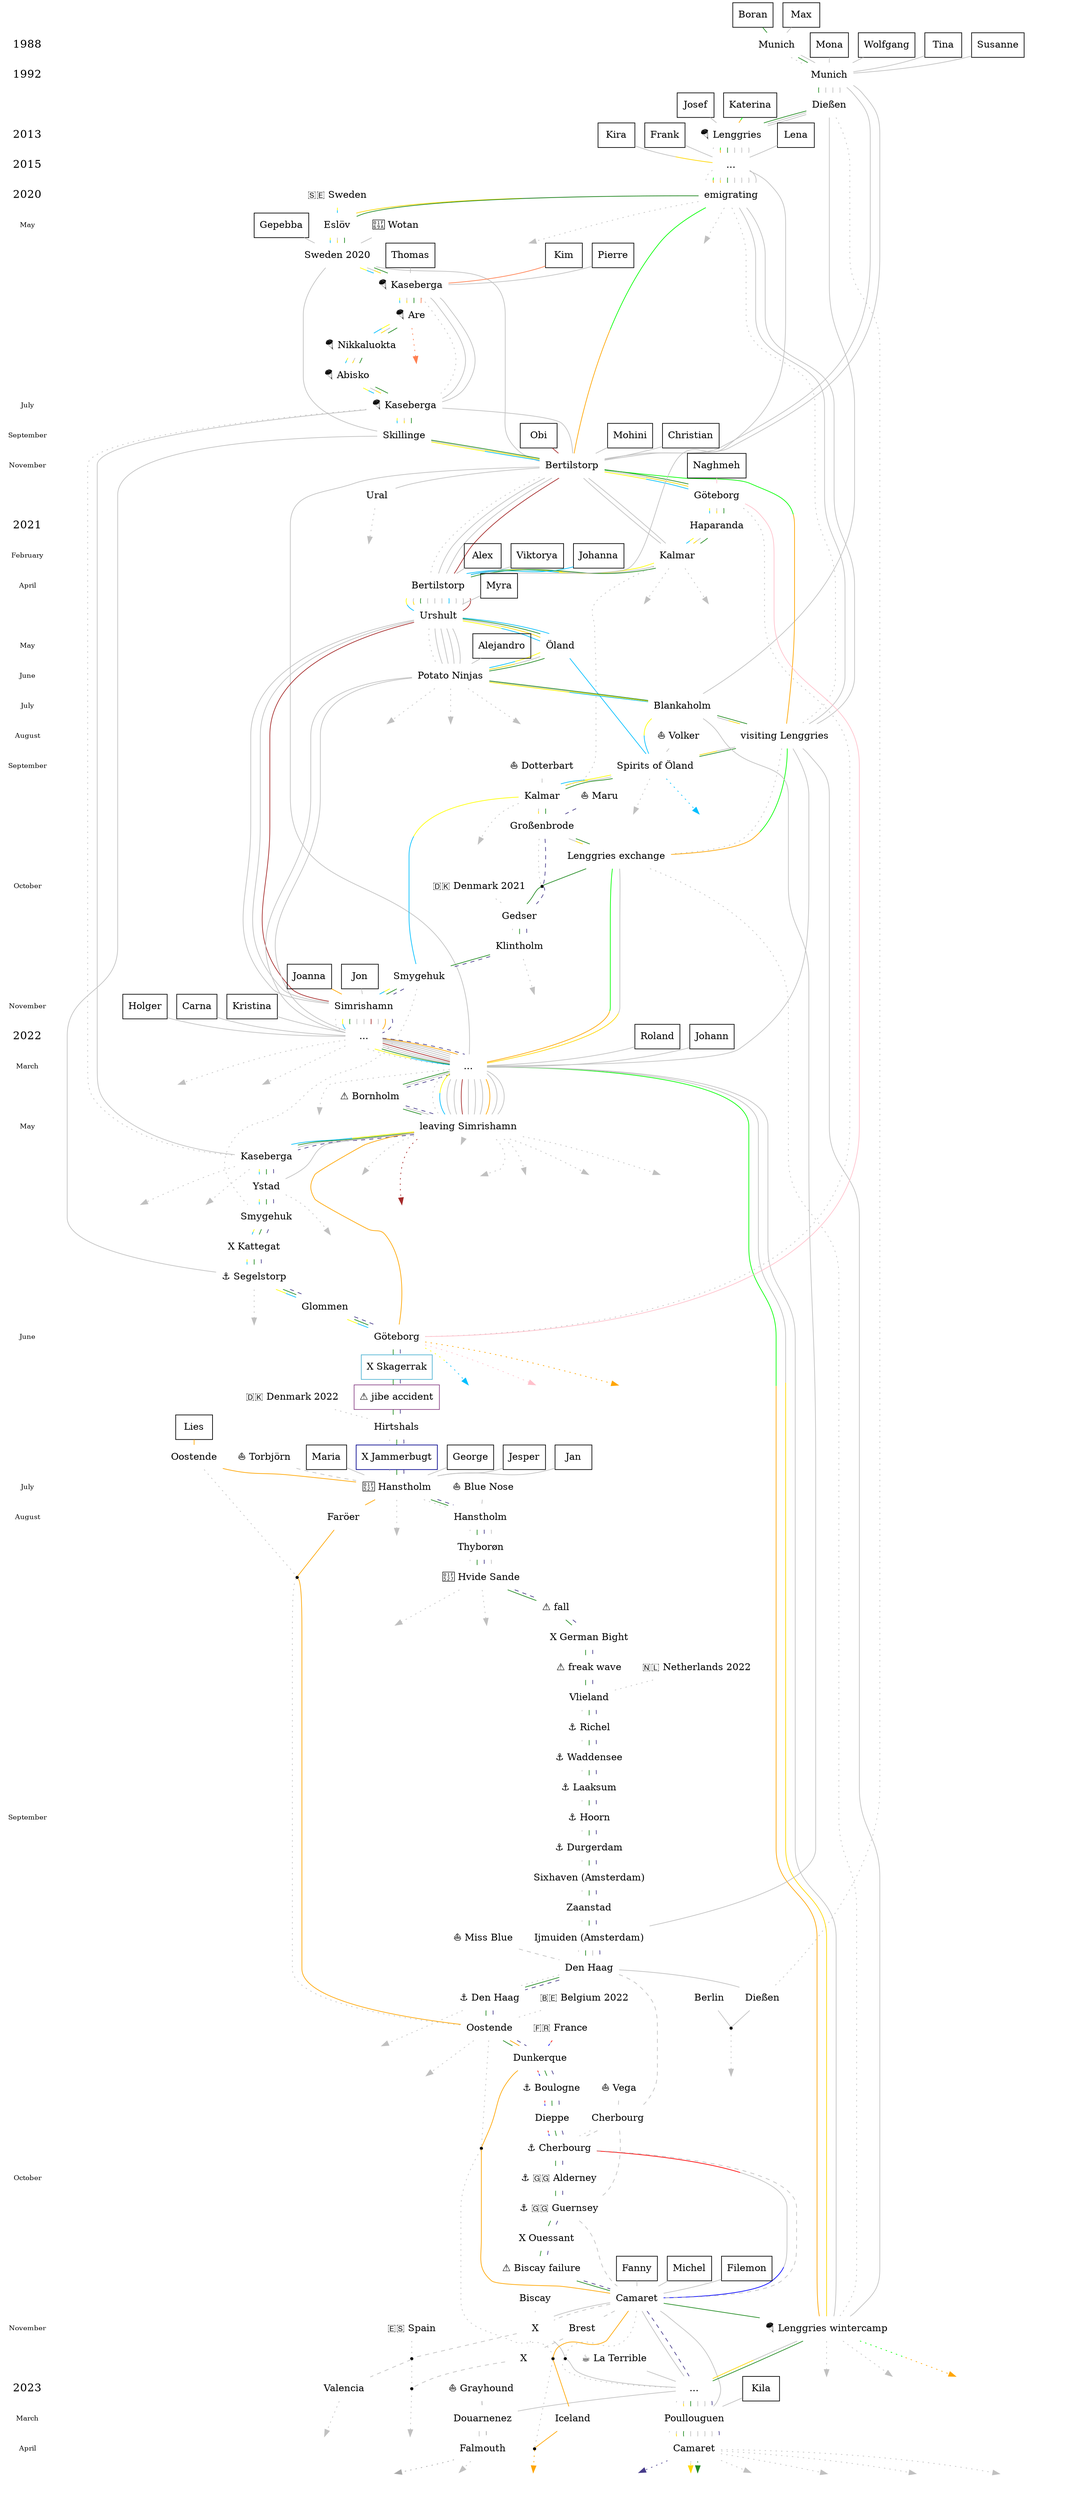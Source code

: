 digraph <Timelines> {

ranksep=0.1
nodesep=0.2
node [shape=none tooltip=""]

#
# Time
#
{
node [fontsize=10]
{ node [ label=February  ] <2021_02> }
{ node [ label=March     ] <2022_03> <2023_03> }
{ node [ label=April     ] <2021_04> <2023_04> }
{ node [ label=May       ] <2020_05> <2021_05> <2022_05> }
{ node [ label=June      ] <2021_06> <2022_06> }
{ node [ label=July      ] <2020_07> <2021_07> <2022_07> }
{ node [ label=August    ] <2021_08> <2022_08> }
{ node [ label=September ] <2020_09> <2021_09> <2022_09> }
{ node [ label=October   ] <2021_10> <2022_10> }
{ node [ label=November  ] <2020_11> <2021_11> <2022_11> }
edge [style=invis]
node[fontsize=16]
1988 -> 1992 -> 2013 -> 2015 
-> 2020 ->                                 <2020_05>->           <2020_07>->           <2020_09>->           <2020_11>
-> 2021 -><2021_02>->           <2021_04>-><2021_05>-><2021_06>-><2021_07>-><2021_08>-><2021_09>-><2021_10>-><2021_11>
-> 2022 ->           <2022_03>->           <2022_05>-><2022_06>-><2022_07>-><2022_08>-><2022_09>-><2022_10>-><2022_11> 
-> 2023 ->           <2023_03>-><2023_04>
}

#
# Events (Time+Space intersections) with labels (other than their ID) or tooltips
#

len_2020_05 [ label="emigrating" ]
Are [ label="🪂 Are" ]
Nikkaluokta [ label="🪂 Nikkaluokta" ]
Abisko [ label="🪂 Abisko" ]
{ node [ label="🪂 Kaseberga" class=global_type_Kaseberga ] kase_2020_05 kase_2020_07 }

öland_2021_05 [label=Öland]
öland_2021_09 [label="Spirits of Öland"]

segelstorp_2022 [label="⚓ Segelstorp"]
hvide_sande_2022 [label="Hvide Sande"]
ams_2022 [label=Amsterdam]
scheveningen_2022 [label="Den Haag"]

camaret_2023_01 [label="returning to Camaret" tooltip="returning to Camaret with Kira by car"]
doua_2023_03 [label=Douarnenez]
falmouth_2023_04 [label=Falmouth]
valencia_2023 [label=Valencia]

{ node [ label=X ] # crossings
  biscay_2022_12 biscay_2023_04 }

{ # tiny events
node [ shape=point ] 
grobro_2021_11
susanne_berlin_2023 camaret_2022_12
spain_2022_12 
spain_2023_04
}

Bornholm [label="⚠️ Bornholm" tooltip="trip to Bornholm with Carna at good wind, when a lot of water entered the hull through ventilation holes and hatches"]

kase_2022 [label=Kaseberga]
segelstorp_2022 [label="⚓ Segelstorp"]
Kattegat [label="X Kattegat" tooltip="crossing the Kattegat between Sweden and Denmark, over night at good wind"]

Skagerrak [label="X Skagerrak" tooltip="crossing the Skagerrak from Sweden to Denmark, over night, with easy wind: pleasant" fillcolor=3 color=6 colorscheme=gnbu9 shape=box]

jibe_2022_07 [label="⚠️ jibe accident" tooltip="hit by the boom in accidental jibe while preparing for harbour entry: painful and dangerous" fillcolor=orchid2 color=orchid4 shape=box]
Jammerbugt [label="X Jammerbugt" tooltip="crossing the Jammerbugt, over night, against the wind, tough in the end" fillcolor=lightgrey color=darkblue shape=box]
Hanstholm [label="🔧 Hanstholm" tooltip="repair and major upgrades for Maru" ]
haho_2022_08 [label="Hanstholm" tooltip="leaving Hanstholm in late August" ]
hvide_sande_2022 [label="🔧 Hvide Sande" tooltip="replacing lost bolt for autopilot with help from Matthias and carpenter" ]

fall_2022 [label="⚠️ fall" tooltip="fell off deck but landed on engine bridge while crossing the German Bight"]
germanbight [label="X German Bight" tooltip="crossing the German Bight over night(s) with good wind"]
freakwave [label="⚠️ freak wave" tooltip="hit by a freak wave while crossing the German Bight"]

Richel [label="⚓ Richel"]
Waddensee [label="⚓ Waddensee"]
Laaksum [label="⚓ Laaksum"]
Hoorn [label="⚓ Hoorn"]
Durgerdam [label="⚓ Durgerdam"]
Sixhaven [label="Sixhaven (Amsterdam)"]
ams_2022 [label="Ijmuiden (Amsterdam)"]
scheveningen_2022 [label="Den Haag"]

scheveningen_anchor [label="⚓ Den Haag" tooltip="spending night on anchor for earliest possible takeoff"]

ostn_2022_09 [label="Oostende"]

Boulogne [label="⚓ Boulogne"]

#chis_2022 [label="⚓ 🇬🇬 Channel Islands"]
Alderney [label="⚓ 🇬🇬 Alderney"]
Guernsey [label="⚓ 🇬🇬 Guernsey"]
Ouessant [label="X Ouessant" tooltip="passing Ouessant after exiting the English Channel over night at good wind" ]
biscay_failure_2022 [label="⚠️ Biscay failure" tooltip="autopilot failed at the beginning of Biscay crossing, after sunset, during rain and with fog covering the shoreline" ]

camaret_2023_01 [label="..." tooltip="spending winter at Camaret"]
valencia_2023 [label=Valencia]

{ node [ label=X ] # crossings
  biscay_2022_12 biscay_2023_04 }

{ # tiny events
node [ shape=point ] 
spain_2022_12 
spain_2023_04
}


#
# Timelines from here
#

edge [color=grey]       # default edge color grey to recognize all which are not styled explicitly
edge [arrowhead=none]   # timelines have not arrowhead in all of their sections, except for the very last one (pointing to the future)

#
# PLACEs timelines must appear before PEOPLEs' timelines,
# so that first appearance (event) of a place can serve as its type anchor;
# events are disjunct by definition, because places can never "meet" each other
#
{ edge [ style=dotted ]


{ node [ class=global_type_Munich label="Munich" ]
  edge [ class=global_type_Munich  tooltip="Munich" ]
  
  munich_1988->munich_1992

}


{ node [ class=global_type_Dießen label="Dießen" ]
  edge [ class=global_type_Dießen  tooltip="Dießen" ]
  
  diessen_90ies->re1_diessen

}


{ node [ class=global_type_Kaseberga label="Kaseberga" ]
  edge [ class=global_type_Kaseberga  tooltip="Kaseberga" ]
  
  kase_2020_05->kase_2020_07->kase_2022

}


{ node [ class=global_type_Bertilstorp label="Bertilstorp" ]
  edge [ class=global_type_Bertilstorp  tooltip="Bertilstorp" ]
  
  bertil_2020->bertil_2021_04

}


{ node [ class=global_type_Kalmar label="Kalmar" ]
  edge [ class=global_type_Kalmar  tooltip="Kalmar" ]
  
  kalmar_2021_02->kalmar_2021_09

}

{ node [ class=global_type_grobro ]
  edge [ class=global_type_grobro ]
grobro_2021_10 [ label="Großenbrode" ]
grobro_2021_10 -> grobro_2021_11
}

{ node [ class=global_type_ostn label=Oostende]
  edge [ class=global_type_ostn]
ostn_2021 [label=Oostende]
ostn_2022_09 [label=Oostende]
node [shape=point]
  ostn_2021 -> re1_ostn -> ostn_2022_09 -> re2_ostn -> re3_ostn -> re4_ostn
}

{ node [ class=global_type_sim ]
  edge [ class=global_type_sim ]
simris_2021_11 [label=Simrishamn tooltip="Simrishamn, winter 2021/2022"]
simris_2021_12 [label="..."]
simris_2022_03 [label="..."]
simris_2022_05 [label="leaving Simrishamn" tooltip="leaving Simrishamn onboard Maru, together with Roland"]
  simris_2021_11 -> simris_2021_12 -> simris_2022_03 -> simris_2022_05
}

{ node [ class=global_type_cherbourg label=Cherbourg]
  edge [ class=global_type_cherbourg ]
cherbourg2 [label="⚓ Cherbourg"]
cherbourg1 -> cherbourg2
}

{ node [ class=global_type_camaret label=Camaret ]
  edge [ class=global_type_camaret ]
camaret_2023_03 [ label=Poullouguen]
camaret_2022_10 -> camaret_2022_12 -> camaret_2023_01 -> camaret_2023_03 -> camaret_2023_04
}

{ edge   [ class=global_type_biscay ]
  Biscay [ class=global_type_biscay ]
  Biscay -> biscay_2022_12 -> biscay_2023_04
}

{ edge [ class=global_type_lngr ]
  node [ class=global_type_lngr ] 
  len_2013 [ label="🪂 Lenggries" ]
  len_2015 [ label="..." ]
  len_2021_08 [label="visiting Lenggries"]
  len_2021_10 [label="Lenggries exchange" tooltip="handing car + Kira over to Katerina"]
  lenggries_2022_11 [label="🪂 Lenggries wintercamp" tooltip="visiting friends + family, office work, swapping Kira back to Boran, full moon flight"]
  len_2013 -> len_2015 -> len_2020_05 -> len_2021_08 -> len_2021_10 -> lenggries_2022_11
}

{ node [ class=global_type_urshult ]
  edge [ class=global_type_urshult ]
urshult_2021_05 [ label=Urshult ]
urshult_2021_06 [ label="Potato Ninjas" ]
urshult_2021_05 -> urshult_2021_06
}

{ node [ class=global_type_got ]
  edge [ class=global_type_got ]
GOT_2021 [ label="Göteborg" ]
GOT_2022 [ label="Göteborg" tooltip="leaving Sweden from Göteborg" ]
GOT_2021 -> GOT_2022
}


{ node [ class=global_type_Smygehuk label="Smygehuk" ]
  edge [ class=global_type_Smygehuk  tooltip="Smygehuk" ]
  
  smyge_2021->smyge_2022

}

{ edge [class=global_type_spain]
  espa [class=global_type_spain label="🇪🇸 Spain" ]
  espa -> spain_2022_12 -> spain_2023_04
}


{ node [ class=global_type_Belgium2022  ]
  edge [ class=global_type_Belgium2022  tooltip="Belgium 2022" ]
  Belgium2022 [ label="🇧🇪 Belgium 2022" shape=none ]
  Belgium2022->ostn_2022_09

{edge [style=dotted arrowhead="" tooltip="Belgium 2022" minlen=2] node [style=invis]
  ostn_2022_09 -> Belgium2022_future
}
}


{ node [ class=global_type_Denmark2021  ]
  edge [ class=global_type_Denmark2021  tooltip="Denmark 2021" ]
  Denmark2021 [ label="🇩🇰 Denmark 2021" shape=none ]
  Denmark2021->Gedser->Klintholm

{edge [style=dotted arrowhead="" tooltip="Denmark 2021" minlen=2] node [style=invis]
  Klintholm -> Denmark2021_future
}
}

{ node [ class=global_type_Denmark2022  ]
  edge [ class=global_type_Denmark2022  tooltip="Denmark 2022" ]
  Denmark2022 [ label="🇩🇰 Denmark 2022" shape=none ]
  Denmark2022->Hirtshals->Jammerbugt->Hanstholm->haho_2022_08->Thyborøn->hvide_sande_2022

{edge [style=dotted arrowhead="" tooltip="Denmark 2022" minlen=2] node [style=invis]
  hvide_sande_2022 -> Denmark2022_future
}
}


{ node [ class=global_type_Netherlands2022  ]
  edge [ class=global_type_Netherlands2022  tooltip="Netherlands 2022" ]
  Netherlands2022 [ label="🇳🇱 Netherlands 2022" shape=none ]
  Netherlands2022->Vlieland->Richel->Waddensee->Laaksum->Hoorn->Durgerdam->Sixhaven->Zaanstad->ams_2022->scheveningen_2022->scheveningen_anchor

{edge [style=dotted arrowhead="" tooltip="Netherlands 2022" minlen=2] node [style=invis]
  scheveningen_anchor -> Netherlands2022_future
}
}

} # end PLACEs

#
# COUNTRIES with color-styled edges
# special visual case of PLACEs
#
{ edge [ penwidth=1 ] 

{ edge [ class=global_type_se color="yellow;0.5:deepskyblue" ]
  node [ class=global_type_se ]
  eslöv_2020 [label=Eslöv]
  se_2020 [label="Sweden 2020"]
  se [ label="🇸🇪 Sweden" ]
  se -> eslöv_2020->se_2020->kase_2020_05->Are->Nikkaluokta->Abisko->kase_2020_07->Skillinge->bertil_2020->GOT_2021->Haparanda->kalmar_2021_02->bertil_2021_04->urshult_2021_05->öland_2021_05->urshult_2021_06->Blankaholm
-> öland_2021_09 -> kalmar_2021_09
-> smyge_2021 -> simris_2021_11 -> simris_2021_12 -> simris_2022_03 -> simris_2022_05->kase_2022->Ystad->smyge_2022->Kattegat->segelstorp_2022->Glommen->GOT_2022
{edge [style=dotted arrowhead="" minlen=2] node [style=invis]
  GOT_2022 -> se_future
}}


{ node [ class=global_type_France  ]
  edge [ class=global_type_France color="red;0.33:silver;0.33:blue;0.33" tooltip="France" ]
  France [ label="🇫🇷 France" shape=none ]
  France->Dunkerque->Boulogne->Dieppe->cherbourg2->camaret_2022_10

}

} # end COUNTRIES


#
# people / beings : solid lines; 
# events may be shared because people can meet at the same place + time
#

{ edge [class=global_type_katr color="green;0.5:orange"]
  katr [class=global_type_katr label=Katerina shape=box ]
  katr -> len_2013 -> len_2015 -> len_2020_05 -> bertil_2020 -> len_2021_08 -> len_2021_10 -> simris_2022_03 
->lenggries_2022_11
edge [style=dotted arrowhead="" tooltip=Katerina minlen=2] node [style=invis]
  lenggries_2022_11 -> katr_future
}


{ node [ class=global_type_Kira  ]
  edge [ class=global_type_Kira color="silver;0.5:gold" tooltip="Kira" ]
  Kira [ label="Kira" shape=box ]
  Kira->len_2015->len_2020_05->eslöv_2020->se_2020->kase_2020_05->Are->Nikkaluokta->Abisko->kase_2020_07->Skillinge->bertil_2020->GOT_2021->Haparanda->kalmar_2021_02->bertil_2021_04->urshult_2021_05->öland_2021_05->urshult_2021_06->Blankaholm->len_2021_08->öland_2021_09->kalmar_2021_09->grobro_2021_10->len_2021_10->simris_2022_03->lenggries_2022_11->camaret_2023_01->camaret_2023_03->camaret_2023_04

{edge [style=dotted arrowhead="" tooltip="Kira" minlen=2] node [style=invis]
  camaret_2023_04 -> Boran_future
}
}


{ node [ class=global_type_Boran  ]
  edge [ class=global_type_Boran color=forestgreen tooltip="Boran" ]
  Boran [ label="Boran" shape=box ]
  Boran->munich_1988->munich_1992->diessen_90ies->len_2013->len_2015->len_2020_05->eslöv_2020->se_2020->kase_2020_05->Are->Nikkaluokta->Abisko->kase_2020_07->Skillinge->bertil_2020->GOT_2021->Haparanda->kalmar_2021_02->bertil_2021_04->urshult_2021_05->öland_2021_05->urshult_2021_06->Blankaholm->len_2021_08->öland_2021_09->kalmar_2021_09->grobro_2021_10->len_2021_10->grobro_2021_11->Gedser->Klintholm->smyge_2021->simris_2021_11->simris_2021_12->simris_2022_03->Bornholm->simris_2022_05->kase_2022->Ystad->smyge_2022->Kattegat->segelstorp_2022->Glommen->GOT_2022->Skagerrak->jibe_2022_07->Hirtshals->Jammerbugt->Hanstholm->haho_2022_08->Thyborøn->hvide_sande_2022->fall_2022->germanbight->freakwave->Vlieland->Richel->Waddensee->Laaksum->Hoorn->Durgerdam->Sixhaven->Zaanstad->ams_2022->scheveningen_2022->scheveningen_anchor->ostn_2022_09->Dunkerque->Boulogne->Dieppe->cherbourg2->Alderney->Guernsey->Ouessant->biscay_failure_2022->camaret_2022_10->lenggries_2022_11->camaret_2023_01->camaret_2023_03->camaret_2023_04

{edge [style=dotted arrowhead="" tooltip="Boran" minlen=2] node [style=invis]
  camaret_2023_04 -> Boran_future
}
}


{ node [ class=global_type_Max  ]
  edge [ class=global_type_Max  tooltip="Max" ]
  Max [ label="Max" shape=box ]
  Max->munich_1988->munich_1992->bertil_2020->kalmar_2021_02

{edge [style=dotted arrowhead="" tooltip="Max" minlen=2] node [style=invis]
  kalmar_2021_02 -> Max_future
}
}

{ node [ class=global_type_Mona  ]
  edge [ class=global_type_Mona  tooltip="Mona" ]
  Mona [ label="Mona" shape=box ]
  Mona->munich_1992->bertil_2020->kalmar_2021_02

{edge [style=dotted arrowhead="" tooltip="Mona" minlen=2] node [style=invis]
  kalmar_2021_02 -> Mona_future
}
}


{ node [ class=global_type_Wolfgang  ]
  edge [ class=global_type_Wolfgang  tooltip="Wolfgang" ]
  Wolfgang [ label="Wolfgang" shape=box ]
  Wolfgang->munich_1992->diessen_90ies->len_2013->len_2015->len_2020_05

{edge [style=dotted arrowhead="" tooltip="Wolfgang" minlen=2] node [style=invis]
  len_2020_05 -> Wolfgang_future
}
}

{ node [ class=global_type_Tina  ]
  edge [ class=global_type_Tina  tooltip="Tina" ]
  Tina [ label="Tina" shape=box ]
  Tina->munich_1992->diessen_90ies->len_2013->len_2015->len_2020_05

{edge [style=dotted arrowhead="" tooltip="Tina" minlen=2] node [style=invis]
  len_2020_05 -> Tina_future
}
}


{ node [ class=global_type_Frank  ]
  edge [ class=global_type_Frank  tooltip="Frank" ]
  Frank [ label="Frank" shape=box ]
  Frank->len_2015->len_2020_05->len_2021_08->simris_2022_03->lenggries_2022_11

{edge [style=dotted arrowhead="" tooltip="Frank" minlen=2] node [style=invis]
  lenggries_2022_11 -> Frank_future
}
}


{ node [ class=global_type_Josef  ]
  edge [ class=global_type_Josef  tooltip="Josef" ]
  Josef [ label="Josef" shape=box ]
  Josef->len_2013->len_2015->len_2020_05->len_2021_08->lenggries_2022_11

{edge [style=dotted arrowhead="" tooltip="Josef" minlen=2] node [style=invis]
  lenggries_2022_11 -> Josef_future
}
}


{ node [ class=global_type_Kim  ]
  edge [ class=global_type_Kim color=coral tooltip="Kim" ]
  Kim [ label="Kim" shape=box ]
  Kim->kase_2020_05->Are

{edge [style=dotted arrowhead="" tooltip="Kim" minlen=2] node [style=invis]
  Are -> Kim_future
}
}


{ node [ class=global_type_Myra  ]
  edge [ class=global_type_Myra  tooltip="Myra" ]
  Myra [ label="Myra" shape=box ]
  Myra->urshult_2021_05->urshult_2021_06

{edge [style=dotted arrowhead="" tooltip="Myra" minlen=2] node [style=invis]
  urshult_2021_06 -> Myra_future
}
}

{ node [ class=global_type_Alex  ]
  edge [ class=global_type_Alex  tooltip="Alex" ]
  Alex [ label="Alex" shape=box ]
  Alex->bertil_2021_04->urshult_2021_05->urshult_2021_06

{edge [style=dotted arrowhead="" tooltip="Alex" minlen=2] node [style=invis]
  urshult_2021_06 -> Alex_future
}
}

{ node [ class=global_type_Viktorya  ]
  edge [ class=global_type_Viktorya  tooltip="Viktorya" ]
  Viktorya [ label="Viktorya" shape=box ]
  Viktorya->bertil_2021_04->urshult_2021_05->urshult_2021_06

{edge [style=dotted arrowhead="" tooltip="Viktorya" minlen=2] node [style=invis]
  urshult_2021_06 -> Viktorya_future
}
}

{ node [ class=global_type_Alejandro  ]
  edge [ class=global_type_Alejandro  tooltip="Alejandro" ]
  Alejandro [ label="Alejandro" shape=box ]
  Alejandro->urshult_2021_06->simris_2021_12

{edge [style=dotted arrowhead="" tooltip="Alejandro" minlen=2] node [style=invis]
  simris_2021_12 -> Alejandro_future
}
}


{ node [ class=global_type_Lena  ]
  edge [ class=global_type_Lena  tooltip="Lena" ]
  Lena [ label="Lena" shape=box ]
  Lena->len_2015->bertil_2021_04->urshult_2021_05->urshult_2021_06->simris_2021_12

{edge [style=dotted arrowhead="" tooltip="Lena" minlen=2] node [style=invis]
  simris_2021_12 -> Lena_future
}
}

{ edge [ class=global_type_joan color=deepskyblue ]
  joen [ class=global_type_joan label=Johanna shape=box ]
  joen -> bertil_2021_04 -> urshult_2021_05 -> öland_2021_05 
->öland_2021_09
edge [style=dotted arrowhead="" minlen=2] node [style=invis]
  öland_2021_09 -> joen_future
}


{ node [ class=global_type_Lies  ]
  edge [ class=global_type_Lies color=orange tooltip="Lies" ]
  Lies [ label="Lies" shape=box ]
  Lies->ostn_2021->Hanstholm->Faröer->re1_ostn->ostn_2022_09->Dunkerque->re2_ostn->camaret_2022_10->re3_ostn->Iceland->re4_ostn

{edge [style=dotted arrowhead="" tooltip="Lies" minlen=2] node [style=invis]
  re4_ostn -> Lies_future
}
}


{ node [ class=global_type_Susanne  ]
  edge [ class=global_type_Susanne  tooltip="Susanne" ]
  Susanne [ label="Susanne" shape=box ]
  Susanne->munich_1992->diessen_90ies->Blankaholm->ams_2022->scheveningen_2022->re1_diessen->susanne_berlin_2023

{edge [style=dotted arrowhead="" tooltip="Susanne" minlen=2] node [style=invis]
  susanne_berlin_2023 -> Susanne_future
}
}

  Berlin -> susanne_berlin_2023


{ node [ class=global_type_Gepebba  ]
  edge [ class=global_type_Gepebba  tooltip="Gepebba" ]
  Gepebba [ label="Gepebba" tooltip="Ebba, Patrick + family" shape=box ]
  Gepebba->se_2020->Skillinge->segelstorp_2022

{edge [style=dotted arrowhead="" tooltip="Gepebba" minlen=2] node [style=invis]
  segelstorp_2022 -> Gepebba_future
}
}


{ node [ class=global_type_Wotan  ]
  edge [ class=global_type_Wotan  tooltip="Wotan" ]
  Wotan [ label="🚚 Wotan" tooltip="Julia + Mark onboard Wotan" shape=none ]
  Wotan->se_2020->bertil_2020->Ural

{edge [style=dotted arrowhead="" tooltip="Wotan" minlen=2] node [style=invis]
  Ural -> Wotan_future
}
}


{ node [ class=global_type_piro  ]
  edge [ class=global_type_piro  tooltip="Pierre" ]
  piro [ label="Pierre" tooltip="Pierre and the other pilots from Kaseberga" shape=box ]
  piro->kase_2020_05->kase_2020_07->kase_2022

{edge [style=dotted arrowhead="" tooltip="Pierre" minlen=2] node [style=invis]
  kase_2022 -> piro_future
}
}

{ node [ class=global_type_thsk  ]
  edge [ class=global_type_thsk  tooltip="Thomas" ]
  thsk [ label="Thomas" shape=box ]
  thsk->kase_2020_05->kase_2020_07->bertil_2020->simris_2022_03

{edge [style=dotted arrowhead="" tooltip="Thomas" minlen=2] node [style=invis]
  simris_2022_03 -> thsk_future
}
}


{ node [ class=global_type_Mohini  ]
  edge [ class=global_type_Mohini  tooltip="Mohini" ]
  Mohini [ label="Mohini" shape=box ]
  Mohini->bertil_2020->bertil_2021_04->urshult_2021_05->simris_2021_11->simris_2021_12->simris_2022_03->simris_2022_05

{edge [style=dotted arrowhead="" tooltip="Mohini" minlen=2] node [style=invis]
  simris_2022_05 -> Mohini_future
}
}

{ node [ class=global_type_chpe  ]
  edge [ class=global_type_chpe  tooltip="Christian" ]
  chpe [ label="Christian" shape=box ]
  chpe->bertil_2020->bertil_2021_04->urshult_2021_05->simris_2021_11->simris_2021_12->simris_2022_03->simris_2022_05

{edge [style=dotted arrowhead="" tooltip="Christian" minlen=2] node [style=invis]
  simris_2022_05 -> chpe_future
}
}

{ node [ class=global_type_Obi  ]
  edge [ class=global_type_Obi color=brown tooltip="Obi" ]
  Obi [ label="Obi" shape=box ]
  Obi->bertil_2020->bertil_2021_04->urshult_2021_05->simris_2021_11->simris_2021_12->simris_2022_03->simris_2022_05

{edge [style=dotted arrowhead="" tooltip="Obi" minlen=3] node [style=invis]
  simris_2022_05 -> Obi_future
}
}


{ node [ class=global_type_Naghmeh  ]
  edge [ class=global_type_Naghmeh color=pink tooltip="Naghmeh" ]
  Naghmeh [ label="Naghmeh" shape=box ]
  Naghmeh->GOT_2021->GOT_2022

{edge [style=dotted arrowhead="" tooltip="Naghmeh" minlen=2] node [style=invis]
  GOT_2022 -> Naghmeh_future
}
}


{ node [ class=global_type_Jon  ]
  edge [ class=global_type_Jon  tooltip="Jon" ]
  Jon [ label="Jon" shape=box ]
  Jon->simris_2021_11->simris_2021_12->simris_2022_03->simris_2022_05

{edge [style=dotted arrowhead="" tooltip="Jon" minlen=2] node [style=invis]
  simris_2022_05 -> Jon_future
}
}

{ node [ class=global_type_Holger  ]
  edge [ class=global_type_Holger  tooltip="Holger" ]
  Holger [ label="Holger" shape=box ]
  Holger->simris_2021_12->simris_2022_03->simris_2022_05

{edge [style=dotted arrowhead="" tooltip="Holger" minlen=1] node [style=invis]
  simris_2022_05 -> Holger_future
}
}

{ node [ class=global_type_Carna  ]
  edge [ class=global_type_Carna  tooltip="Carna" ]
  Carna [ label="Carna" shape=box ]
  Carna->simris_2021_12->simris_2022_03->Bornholm->simris_2022_05

{edge [style=dotted arrowhead="" tooltip="Carna" minlen=2] node [style=invis]
  simris_2022_05 -> Carna_future
}
}

{ node [ class=global_type_Kristina  ]
  edge [ class=global_type_Kristina  tooltip="Kristina" ]
  Kristina [ label="Kristina" shape=box ]
  Kristina->simris_2021_12->simris_2022_03->simris_2022_05->Ystad

{edge [style=dotted arrowhead="" tooltip="Kristina" minlen=2] node [style=invis]
  Ystad -> Kristina_future
}
}

{ node [ class=global_type_Joanna  ]
  edge [ class=global_type_Joanna color=orange tooltip="Joanna" ]
  Joanna [ label="Joanna" shape=box ]
  Joanna->simris_2021_11->simris_2021_12->simris_2022_03->simris_2022_05->GOT_2022

{edge [style=dotted arrowhead="" tooltip="Joanna" minlen=2] node [style=invis]
  GOT_2022 -> Joanna_future
}
}


{ node [ class=global_type_rohe  ]
  edge [ class=global_type_rohe  tooltip="Roland" ]
  rohe [ label="Roland" shape=box ]
  rohe->simris_2022_03->simris_2022_05->kase_2022

{edge [style=dotted arrowhead="" tooltip="Roland" minlen=2] node [style=invis]
  kase_2022 -> rohe_future
}
}


{ node [ class=global_type_jowa  ]
  edge [ class=global_type_jowa  tooltip="Johann" ]
  jowa [ label="Johann" shape=box ]
  jowa->simris_2022_03->simris_2022_05

{edge [style=dotted arrowhead="" tooltip="Johann" minlen=2] node [style=invis]
  simris_2022_05 -> jowa_future
}
}

{ node [ shape=box ]
{Maria George Jesper Jan} -> Hanstholm
}


{ node [ class=global_type_Fanny  ]
  edge [ class=global_type_Fanny  tooltip="Fanny" ]
  Fanny [ label="Fanny" shape=box ]
  Fanny->camaret_2022_10->camaret_2023_03->camaret_2023_04

{edge [style=dotted arrowhead="" tooltip="Fanny" minlen=2] node [style=invis]
  camaret_2023_04 -> Fanny_future
}
}

{ node [ class=global_type_Michel  ]
  edge [ class=global_type_Michel  tooltip="Michel" ]
  Michel [ label="Michel" shape=box ]
  Michel->camaret_2022_10->camaret_2023_01->camaret_2023_03->camaret_2023_04

{edge [style=dotted arrowhead="" tooltip="Michel" minlen=2] node [style=invis]
  camaret_2023_04 -> Michel_future
}
}

{ node [ class=global_type_laterr  ]
  edge [ class=global_type_laterr  tooltip="La Terrible" ]
  laterr [ label="☕ La Terrible" tooltip="place and people of the wonderful café" shape=none ]
  laterr->camaret_2023_01->camaret_2023_03->camaret_2023_04

{edge [style=dotted arrowhead="" tooltip="La Terrible" minlen=2] node [style=invis]
  camaret_2023_04 -> laterr_future
}
}


{ node [ class=global_type_Filemon  ]
  edge [ class=global_type_Filemon  tooltip="Filemon" ]
  Filemon [ label="Filemon" shape=box ]
  Filemon->camaret_2022_10->biscay_2022_12->camaret_2022_12->camaret_2023_01->doua_2023_03->falmouth_2023_04

{edge [style=dotted arrowhead="" tooltip="Filemon" minlen=2] node [style=invis]
  falmouth_2023_04 -> Filemon_future
}
}


{ node [ class=global_type_Kila  ]
  edge [ class=global_type_Kila  tooltip="Kila" ]
  Kila [ label="Kila" shape=box ]
  Kila->camaret_2023_03->camaret_2023_04

{edge [style=dotted arrowhead="" tooltip="Kila" minlen=2] node [style=invis]
  camaret_2023_04 -> Kila_future
}
}

#
# BOATs
#
{ edge [ style=dashed ] 


{ node [ class=global_type_Volker  ]
  edge [ class=global_type_Volker  tooltip="Volker" ]
  Volker [ label="⛵ Volker" shape=none ]
  Volker->öland_2021_09

{edge [style=dotted arrowhead="" tooltip="Volker" minlen=2] node [style=invis]
  öland_2021_09 -> Volker_future
}
}


{ node [ class=global_type_Dotterbart  ]
  edge [ class=global_type_Dotterbart  tooltip="Dotterbart" ]
  Dotterbart [ label="⛵ Dotterbart" shape=none ]
  Dotterbart->kalmar_2021_09

{edge [style=dotted arrowhead="" tooltip="Dotterbart" minlen=2] node [style=invis]
  kalmar_2021_09 -> Dotterbart_future
}
}


{ node [ class=global_type_Maru  ]
  edge [ class=global_type_Maru color=darkslateblue tooltip="Maru" ]
  Maru [ label="⛵ Maru" shape=none ]
  Maru->grobro_2021_10->grobro_2021_11->Gedser->Klintholm->smyge_2021->simris_2021_11->simris_2021_12->simris_2022_03->Bornholm->simris_2022_05->kase_2022->Ystad->smyge_2022->Kattegat->segelstorp_2022->Glommen->GOT_2022->Skagerrak->jibe_2022_07->Hirtshals->Jammerbugt->Hanstholm->haho_2022_08->Thyborøn->hvide_sande_2022->fall_2022->germanbight->freakwave->Vlieland->Richel->Waddensee->Laaksum->Hoorn->Durgerdam->Sixhaven->Zaanstad->ams_2022->scheveningen_2022->scheveningen_anchor->ostn_2022_09->Dunkerque->Boulogne->Dieppe->cherbourg2->Alderney->Guernsey->Ouessant->biscay_failure_2022->camaret_2022_10->camaret_2023_01->camaret_2023_03->camaret_2023_04

{edge [style=dotted arrowhead="" tooltip="Maru" minlen=2] node [style=invis]
  camaret_2023_04 -> Maru_future
}
}


{ node [ class=global_type_Torbjörn  ]
  edge [ class=global_type_Torbjörn  tooltip="Torbjörn" ]
  Torbjörn [ label="⛵ Torbjörn" shape=none ]
  Torbjörn->Hanstholm

{edge [style=dotted arrowhead="" tooltip="Torbjörn" minlen=2] node [style=invis]
  Hanstholm -> Torbjörn_future
}
}

{ node [ class=global_type_BlueNose  ]
  edge [ class=global_type_BlueNose  tooltip="Blue Nose" ]
  BlueNose [ label="⛵ Blue Nose" shape=none ]
  BlueNose->haho_2022_08->Thyborøn->hvide_sande_2022

{edge [style=dotted arrowhead="" tooltip="Blue Nose" minlen=2] node [style=invis]
  hvide_sande_2022 -> BlueNose_future
}
}


{ node [ class=global_type_MissBlue  ]
  edge [ class=global_type_MissBlue color=silver tooltip="Miss Blue" ]
  MissBlue [ label="⛵ Miss Blue" shape=none ]
  MissBlue->scheveningen_2022->cherbourg1->cherbourg2->camaret_2022_10->biscay_2022_12->spain_2022_12->valencia_2023

{edge [style=dotted arrowhead="" tooltip="Miss Blue" minlen=2] node [style=invis]
  valencia_2023 -> MissBlue_future
}
}


{ node [ class=global_type_Vega  ]
  edge [ class=global_type_Vega color=silver tooltip="Vega" ]
  Vega [ label="⛵ Vega" shape=none ]
  Vega->cherbourg1->Guernsey->camaret_2022_10->Brest->biscay_2023_04->spain_2023_04

{edge [style=dotted arrowhead="" tooltip="Vega" minlen=2] node [style=invis]
  spain_2023_04 -> Vega_future
}
}
# dk -> Vega # true but not so relevant for Boran's timeline


{ node [ class=global_type_Grayhound  ]
  edge [ class=global_type_Grayhound color=darkgray tooltip="Grayhound" ]
  Grayhound [ label="⛵ Grayhound" shape=none ]
  Grayhound->doua_2023_03->falmouth_2023_04

{edge [style=dotted arrowhead="" tooltip="Grayhound" minlen=2] node [style=invis]
  falmouth_2023_04 -> Grayhound_future
}
}

} # end BOATs


# Time anchors (not every event needs to be anchored)
#
{rank=same <1988> munich_1988 }
{rank=same <1992> munich_1992 }
{rank=same <2013> len_2013 }
{rank=same <2020_05> eslöv_2020 }
{rank=same <2020_11> bertil_2020 }
{rank=same <2020_07> kase_2020_07 }
{rank=same <2020_09> Skillinge }
{rank=same <2021_02> kalmar_2021_02 }
{rank=same <2021_06> urshult_2021_06 }
{rank=same <2021_09> öland_2021_09 }
{rank=same <2021_10> grobro_2021_11 }
{rank=same <2021_11> simris_2021_11 }
{rank=same <2022_03> simris_2022_03 }
{rank=same <2022_05> simris_2022_05 }
{rank=same <2022_06> GOT_2022 }
{rank=same <2022_07> Hanstholm }
{rank=same <2022_08> haho_2022_08 }
{rank=same <2022_09> Hoorn }
{rank=same <2022_10> Alderney }
{rank=same <2022_11> lenggries_2022_11 }
{rank=same <2023> camaret_2023_01 }
{rank=same <2023_03> Iceland }
#{rank=same <2023_04> now }

}